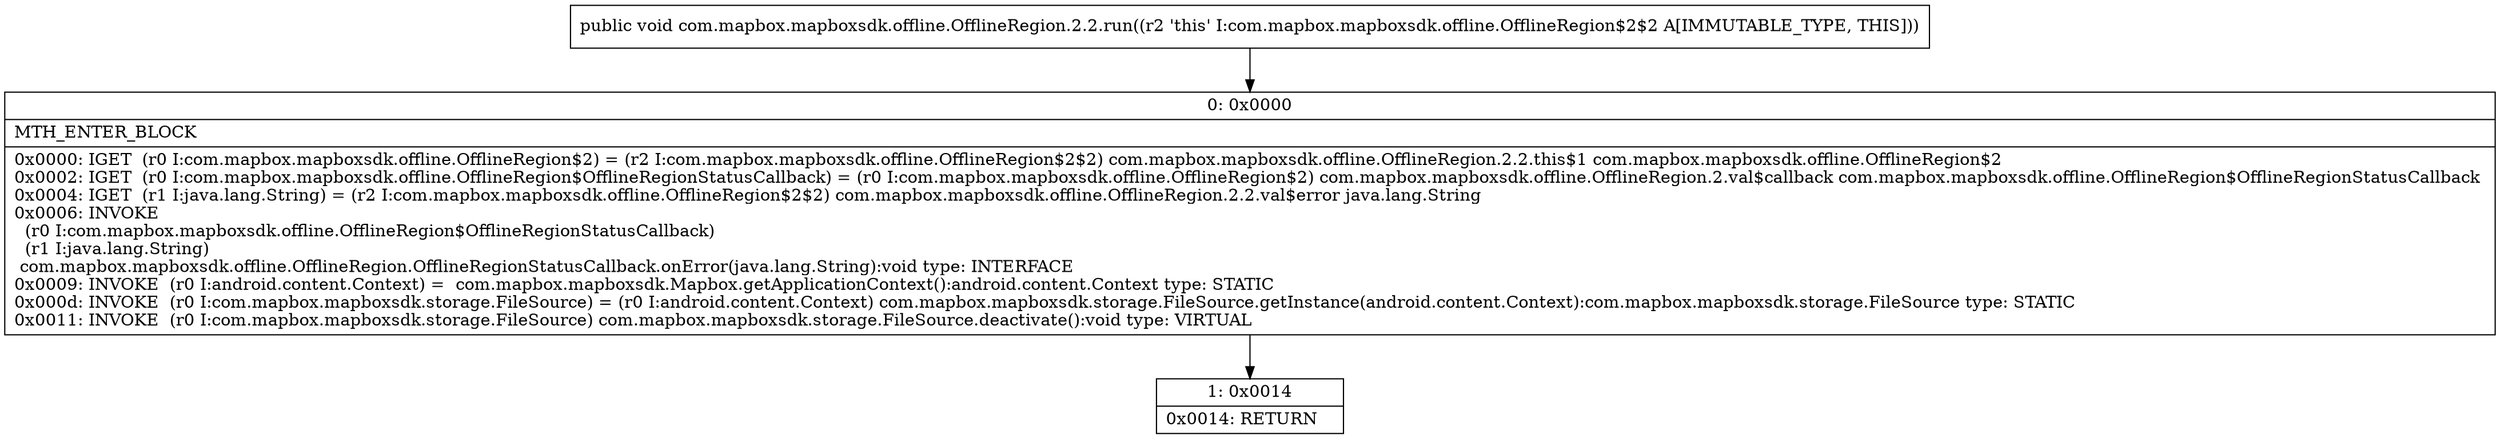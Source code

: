 digraph "CFG forcom.mapbox.mapboxsdk.offline.OfflineRegion.2.2.run()V" {
Node_0 [shape=record,label="{0\:\ 0x0000|MTH_ENTER_BLOCK\l|0x0000: IGET  (r0 I:com.mapbox.mapboxsdk.offline.OfflineRegion$2) = (r2 I:com.mapbox.mapboxsdk.offline.OfflineRegion$2$2) com.mapbox.mapboxsdk.offline.OfflineRegion.2.2.this$1 com.mapbox.mapboxsdk.offline.OfflineRegion$2 \l0x0002: IGET  (r0 I:com.mapbox.mapboxsdk.offline.OfflineRegion$OfflineRegionStatusCallback) = (r0 I:com.mapbox.mapboxsdk.offline.OfflineRegion$2) com.mapbox.mapboxsdk.offline.OfflineRegion.2.val$callback com.mapbox.mapboxsdk.offline.OfflineRegion$OfflineRegionStatusCallback \l0x0004: IGET  (r1 I:java.lang.String) = (r2 I:com.mapbox.mapboxsdk.offline.OfflineRegion$2$2) com.mapbox.mapboxsdk.offline.OfflineRegion.2.2.val$error java.lang.String \l0x0006: INVOKE  \l  (r0 I:com.mapbox.mapboxsdk.offline.OfflineRegion$OfflineRegionStatusCallback)\l  (r1 I:java.lang.String)\l com.mapbox.mapboxsdk.offline.OfflineRegion.OfflineRegionStatusCallback.onError(java.lang.String):void type: INTERFACE \l0x0009: INVOKE  (r0 I:android.content.Context) =  com.mapbox.mapboxsdk.Mapbox.getApplicationContext():android.content.Context type: STATIC \l0x000d: INVOKE  (r0 I:com.mapbox.mapboxsdk.storage.FileSource) = (r0 I:android.content.Context) com.mapbox.mapboxsdk.storage.FileSource.getInstance(android.content.Context):com.mapbox.mapboxsdk.storage.FileSource type: STATIC \l0x0011: INVOKE  (r0 I:com.mapbox.mapboxsdk.storage.FileSource) com.mapbox.mapboxsdk.storage.FileSource.deactivate():void type: VIRTUAL \l}"];
Node_1 [shape=record,label="{1\:\ 0x0014|0x0014: RETURN   \l}"];
MethodNode[shape=record,label="{public void com.mapbox.mapboxsdk.offline.OfflineRegion.2.2.run((r2 'this' I:com.mapbox.mapboxsdk.offline.OfflineRegion$2$2 A[IMMUTABLE_TYPE, THIS])) }"];
MethodNode -> Node_0;
Node_0 -> Node_1;
}


